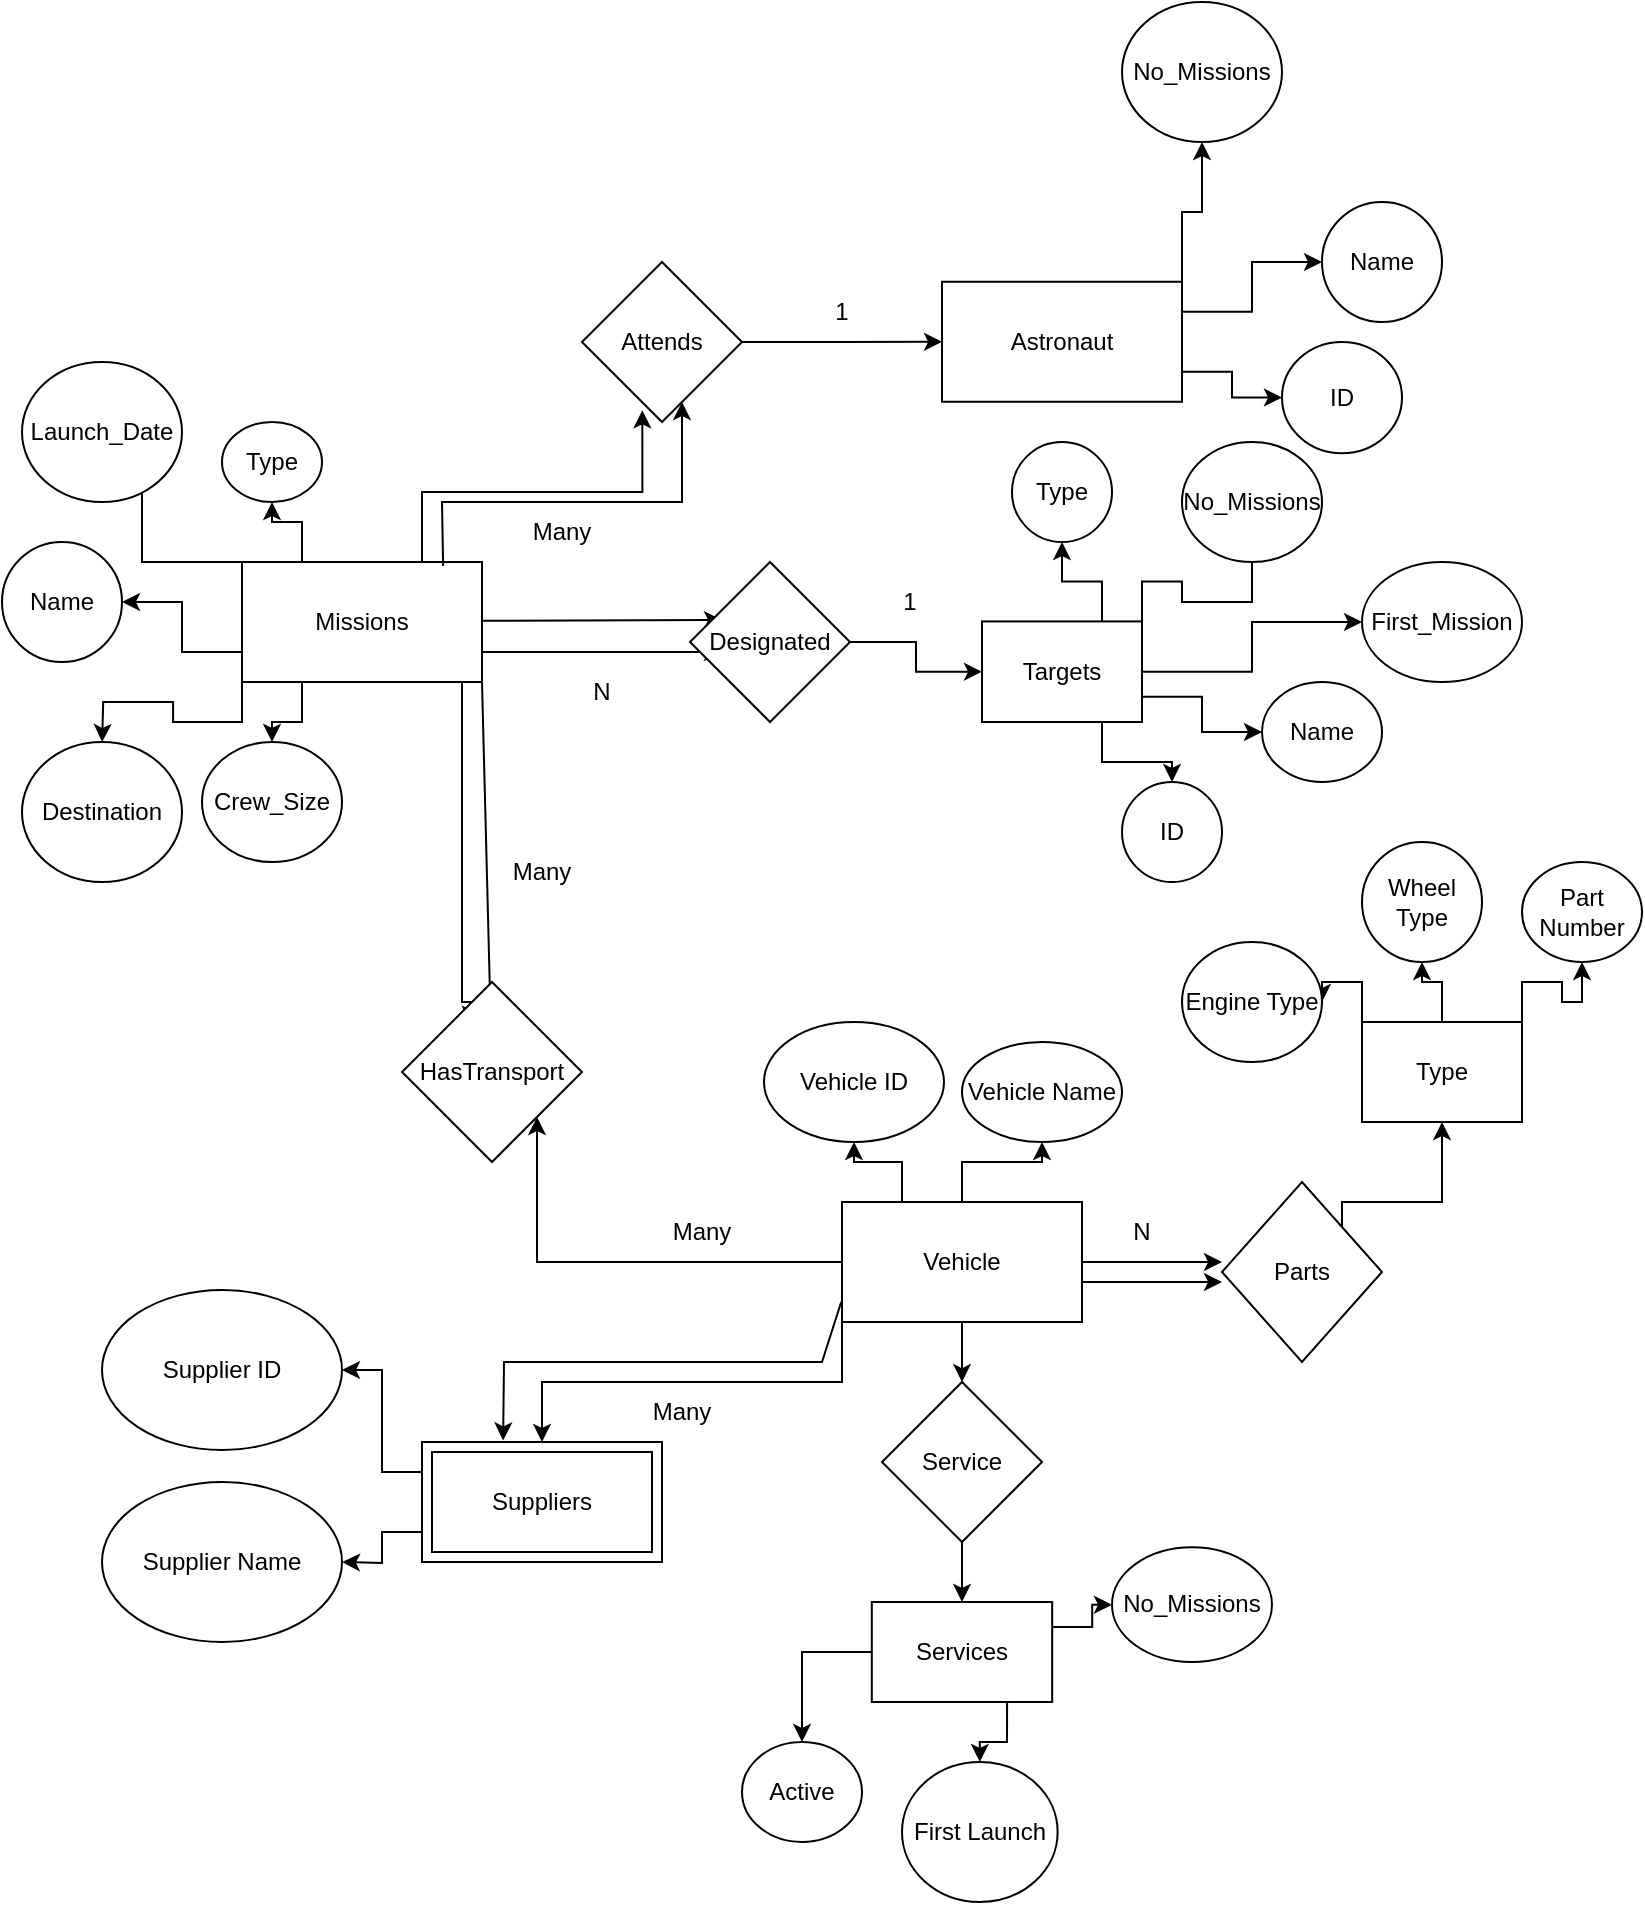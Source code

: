 <mxfile version="15.8.6" type="onedrive"><diagram id="XBpvfzLEzQnLbXprwr3-" name="Page-1"><mxGraphModel dx="2871" dy="2183" grid="1" gridSize="10" guides="1" tooltips="1" connect="1" arrows="1" fold="1" page="1" pageScale="1" pageWidth="827" pageHeight="1169" math="0" shadow="0"><root><mxCell id="0"/><mxCell id="1" parent="0"/><mxCell id="RgcAAxKVc6E2D6G0lPlx-2" style="edgeStyle=orthogonalEdgeStyle;rounded=0;orthogonalLoop=1;jettySize=auto;html=1;exitX=0.75;exitY=0;exitDx=0;exitDy=0;entryX=0.377;entryY=0.927;entryDx=0;entryDy=0;entryPerimeter=0;" edge="1" parent="1" source="RgcAAxKVc6E2D6G0lPlx-1" target="RgcAAxKVc6E2D6G0lPlx-3"><mxGeometry relative="1" as="geometry"><mxPoint x="320" y="100" as="targetPoint"/></mxGeometry></mxCell><mxCell id="RgcAAxKVc6E2D6G0lPlx-15" style="edgeStyle=orthogonalEdgeStyle;rounded=0;orthogonalLoop=1;jettySize=auto;html=1;exitX=0;exitY=0;exitDx=0;exitDy=0;" edge="1" parent="1" source="RgcAAxKVc6E2D6G0lPlx-1"><mxGeometry relative="1" as="geometry"><mxPoint x="109.765" y="179.706" as="targetPoint"/></mxGeometry></mxCell><mxCell id="RgcAAxKVc6E2D6G0lPlx-16" style="edgeStyle=orthogonalEdgeStyle;rounded=0;orthogonalLoop=1;jettySize=auto;html=1;exitX=0;exitY=1;exitDx=0;exitDy=0;" edge="1" parent="1" source="RgcAAxKVc6E2D6G0lPlx-1"><mxGeometry relative="1" as="geometry"><mxPoint x="40.059" y="270" as="targetPoint"/></mxGeometry></mxCell><mxCell id="RgcAAxKVc6E2D6G0lPlx-19" style="edgeStyle=orthogonalEdgeStyle;rounded=0;orthogonalLoop=1;jettySize=auto;html=1;exitX=0;exitY=0.75;exitDx=0;exitDy=0;" edge="1" parent="1" source="RgcAAxKVc6E2D6G0lPlx-1" target="RgcAAxKVc6E2D6G0lPlx-20"><mxGeometry relative="1" as="geometry"><mxPoint x="50" y="210" as="targetPoint"/></mxGeometry></mxCell><mxCell id="RgcAAxKVc6E2D6G0lPlx-25" style="edgeStyle=orthogonalEdgeStyle;rounded=0;orthogonalLoop=1;jettySize=auto;html=1;exitX=0.25;exitY=0;exitDx=0;exitDy=0;" edge="1" parent="1" source="RgcAAxKVc6E2D6G0lPlx-1" target="RgcAAxKVc6E2D6G0lPlx-26"><mxGeometry relative="1" as="geometry"><mxPoint x="110" y="150" as="targetPoint"/></mxGeometry></mxCell><mxCell id="RgcAAxKVc6E2D6G0lPlx-27" style="edgeStyle=orthogonalEdgeStyle;rounded=0;orthogonalLoop=1;jettySize=auto;html=1;exitX=0.25;exitY=1;exitDx=0;exitDy=0;" edge="1" parent="1" source="RgcAAxKVc6E2D6G0lPlx-1" target="RgcAAxKVc6E2D6G0lPlx-28"><mxGeometry relative="1" as="geometry"><mxPoint x="110" y="290" as="targetPoint"/></mxGeometry></mxCell><mxCell id="RgcAAxKVc6E2D6G0lPlx-31" style="edgeStyle=orthogonalEdgeStyle;rounded=0;orthogonalLoop=1;jettySize=auto;html=1;exitX=0.75;exitY=1;exitDx=0;exitDy=0;entryX=0.381;entryY=0.232;entryDx=0;entryDy=0;entryPerimeter=0;" edge="1" parent="1" source="RgcAAxKVc6E2D6G0lPlx-1" target="RgcAAxKVc6E2D6G0lPlx-34"><mxGeometry relative="1" as="geometry"><mxPoint x="220" y="400" as="targetPoint"/><Array as="points"><mxPoint x="220" y="240"/><mxPoint x="220" y="400"/><mxPoint x="224" y="400"/></Array></mxGeometry></mxCell><mxCell id="RgcAAxKVc6E2D6G0lPlx-1" value="Missions" style="rounded=0;whiteSpace=wrap;html=1;" vertex="1" parent="1"><mxGeometry x="110" y="180" width="120" height="60" as="geometry"/></mxCell><mxCell id="RgcAAxKVc6E2D6G0lPlx-5" style="edgeStyle=orthogonalEdgeStyle;rounded=0;orthogonalLoop=1;jettySize=auto;html=1;exitX=1;exitY=0.5;exitDx=0;exitDy=0;" edge="1" parent="1" source="RgcAAxKVc6E2D6G0lPlx-3" target="RgcAAxKVc6E2D6G0lPlx-6"><mxGeometry relative="1" as="geometry"><mxPoint x="520" y="69.882" as="targetPoint"/></mxGeometry></mxCell><mxCell id="RgcAAxKVc6E2D6G0lPlx-3" value="Attends" style="rhombus;whiteSpace=wrap;html=1;" vertex="1" parent="1"><mxGeometry x="280" y="30" width="80" height="80" as="geometry"/></mxCell><mxCell id="RgcAAxKVc6E2D6G0lPlx-4" value="" style="endArrow=classic;html=1;rounded=0;exitX=0.838;exitY=0.034;exitDx=0;exitDy=0;exitPerimeter=0;" edge="1" parent="1" source="RgcAAxKVc6E2D6G0lPlx-1"><mxGeometry width="50" height="50" relative="1" as="geometry"><mxPoint x="380" y="230" as="sourcePoint"/><mxPoint x="330" y="100" as="targetPoint"/><Array as="points"><mxPoint x="210" y="150"/><mxPoint x="330" y="150"/></Array></mxGeometry></mxCell><mxCell id="RgcAAxKVc6E2D6G0lPlx-7" style="edgeStyle=orthogonalEdgeStyle;rounded=0;orthogonalLoop=1;jettySize=auto;html=1;exitX=1;exitY=0;exitDx=0;exitDy=0;" edge="1" parent="1" source="RgcAAxKVc6E2D6G0lPlx-6" target="RgcAAxKVc6E2D6G0lPlx-8"><mxGeometry relative="1" as="geometry"><mxPoint x="630" y="30" as="targetPoint"/></mxGeometry></mxCell><mxCell id="RgcAAxKVc6E2D6G0lPlx-9" style="edgeStyle=orthogonalEdgeStyle;rounded=0;orthogonalLoop=1;jettySize=auto;html=1;exitX=1;exitY=0.25;exitDx=0;exitDy=0;" edge="1" parent="1" source="RgcAAxKVc6E2D6G0lPlx-6" target="RgcAAxKVc6E2D6G0lPlx-10"><mxGeometry relative="1" as="geometry"><mxPoint x="650" y="40" as="targetPoint"/></mxGeometry></mxCell><mxCell id="RgcAAxKVc6E2D6G0lPlx-11" style="edgeStyle=orthogonalEdgeStyle;rounded=0;orthogonalLoop=1;jettySize=auto;html=1;exitX=1;exitY=0.75;exitDx=0;exitDy=0;" edge="1" parent="1" source="RgcAAxKVc6E2D6G0lPlx-6" target="RgcAAxKVc6E2D6G0lPlx-12"><mxGeometry relative="1" as="geometry"><mxPoint x="640" y="84.412" as="targetPoint"/></mxGeometry></mxCell><mxCell id="RgcAAxKVc6E2D6G0lPlx-6" value="Astronaut" style="rounded=0;whiteSpace=wrap;html=1;" vertex="1" parent="1"><mxGeometry x="460" y="39.882" width="120" height="60" as="geometry"/></mxCell><mxCell id="RgcAAxKVc6E2D6G0lPlx-8" value="No_Missions" style="ellipse;whiteSpace=wrap;html=1;" vertex="1" parent="1"><mxGeometry x="550" y="-100" width="80" height="70" as="geometry"/></mxCell><mxCell id="RgcAAxKVc6E2D6G0lPlx-10" value="Name" style="ellipse;whiteSpace=wrap;html=1;" vertex="1" parent="1"><mxGeometry x="650" width="60" height="60" as="geometry"/></mxCell><mxCell id="RgcAAxKVc6E2D6G0lPlx-12" value="ID" style="ellipse;whiteSpace=wrap;html=1;" vertex="1" parent="1"><mxGeometry x="630" y="70" width="60" height="55.59" as="geometry"/></mxCell><mxCell id="RgcAAxKVc6E2D6G0lPlx-13" value="Many" style="text;html=1;strokeColor=none;fillColor=none;align=center;verticalAlign=middle;whiteSpace=wrap;rounded=0;" vertex="1" parent="1"><mxGeometry x="240" y="150" width="60" height="30" as="geometry"/></mxCell><mxCell id="RgcAAxKVc6E2D6G0lPlx-14" value="1" style="text;html=1;strokeColor=none;fillColor=none;align=center;verticalAlign=middle;whiteSpace=wrap;rounded=0;" vertex="1" parent="1"><mxGeometry x="380" y="39.88" width="60" height="30" as="geometry"/></mxCell><mxCell id="RgcAAxKVc6E2D6G0lPlx-18" value="Destination" style="ellipse;whiteSpace=wrap;html=1;" vertex="1" parent="1"><mxGeometry y="270" width="80" height="70" as="geometry"/></mxCell><mxCell id="RgcAAxKVc6E2D6G0lPlx-20" value="Name" style="ellipse;whiteSpace=wrap;html=1;" vertex="1" parent="1"><mxGeometry x="-10" y="170" width="60" height="60" as="geometry"/></mxCell><mxCell id="RgcAAxKVc6E2D6G0lPlx-23" value="Launch_Date" style="ellipse;whiteSpace=wrap;html=1;" vertex="1" parent="1"><mxGeometry y="80" width="80" height="70" as="geometry"/></mxCell><mxCell id="RgcAAxKVc6E2D6G0lPlx-24" value="" style="edgeStyle=orthogonalEdgeStyle;rounded=0;orthogonalLoop=1;jettySize=auto;html=1;exitX=0;exitY=0.25;exitDx=0;exitDy=0;endArrow=none;" edge="1" parent="1" source="RgcAAxKVc6E2D6G0lPlx-1" target="RgcAAxKVc6E2D6G0lPlx-23"><mxGeometry relative="1" as="geometry"><mxPoint x="60" y="150" as="targetPoint"/><mxPoint x="110" y="195" as="sourcePoint"/><Array as="points"><mxPoint x="110" y="180"/><mxPoint x="60" y="180"/></Array></mxGeometry></mxCell><mxCell id="RgcAAxKVc6E2D6G0lPlx-26" value="Type" style="ellipse;whiteSpace=wrap;html=1;" vertex="1" parent="1"><mxGeometry x="100" y="110" width="50" height="40" as="geometry"/></mxCell><mxCell id="RgcAAxKVc6E2D6G0lPlx-28" value="Crew_Size" style="ellipse;whiteSpace=wrap;html=1;" vertex="1" parent="1"><mxGeometry x="90" y="270" width="70" height="60" as="geometry"/></mxCell><mxCell id="RgcAAxKVc6E2D6G0lPlx-33" value="" style="endArrow=classic;html=1;rounded=0;exitX=1;exitY=1;exitDx=0;exitDy=0;startArrow=none;" edge="1" parent="1" source="RgcAAxKVc6E2D6G0lPlx-34"><mxGeometry width="50" height="50" relative="1" as="geometry"><mxPoint x="380" y="230" as="sourcePoint"/><mxPoint x="230" y="400" as="targetPoint"/></mxGeometry></mxCell><mxCell id="RgcAAxKVc6E2D6G0lPlx-34" value="HasTransport" style="rhombus;whiteSpace=wrap;html=1;" vertex="1" parent="1"><mxGeometry x="190" y="390" width="90" height="90" as="geometry"/></mxCell><mxCell id="RgcAAxKVc6E2D6G0lPlx-35" value="" style="endArrow=none;html=1;rounded=0;exitX=1;exitY=1;exitDx=0;exitDy=0;" edge="1" parent="1" source="RgcAAxKVc6E2D6G0lPlx-1" target="RgcAAxKVc6E2D6G0lPlx-34"><mxGeometry width="50" height="50" relative="1" as="geometry"><mxPoint x="230" y="240" as="sourcePoint"/><mxPoint x="230" y="400" as="targetPoint"/></mxGeometry></mxCell><mxCell id="RgcAAxKVc6E2D6G0lPlx-36" value="Many" style="text;html=1;strokeColor=none;fillColor=none;align=center;verticalAlign=middle;whiteSpace=wrap;rounded=0;" vertex="1" parent="1"><mxGeometry x="230" y="320" width="60" height="30" as="geometry"/></mxCell><mxCell id="RgcAAxKVc6E2D6G0lPlx-37" value="" style="endArrow=classic;html=1;rounded=0;" edge="1" parent="1"><mxGeometry width="50" height="50" relative="1" as="geometry"><mxPoint x="230" y="209.41" as="sourcePoint"/><mxPoint x="350" y="209" as="targetPoint"/></mxGeometry></mxCell><mxCell id="RgcAAxKVc6E2D6G0lPlx-38" value="" style="endArrow=classic;html=1;rounded=0;exitX=1;exitY=0.75;exitDx=0;exitDy=0;" edge="1" parent="1" source="RgcAAxKVc6E2D6G0lPlx-1"><mxGeometry width="50" height="50" relative="1" as="geometry"><mxPoint x="240" y="230" as="sourcePoint"/><mxPoint x="350" y="225" as="targetPoint"/></mxGeometry></mxCell><mxCell id="RgcAAxKVc6E2D6G0lPlx-40" style="edgeStyle=orthogonalEdgeStyle;rounded=0;orthogonalLoop=1;jettySize=auto;html=1;exitX=1;exitY=0.5;exitDx=0;exitDy=0;" edge="1" parent="1" source="RgcAAxKVc6E2D6G0lPlx-39" target="RgcAAxKVc6E2D6G0lPlx-41"><mxGeometry relative="1" as="geometry"><mxPoint x="510" y="219.706" as="targetPoint"/></mxGeometry></mxCell><mxCell id="RgcAAxKVc6E2D6G0lPlx-39" value="Designated" style="rhombus;whiteSpace=wrap;html=1;" vertex="1" parent="1"><mxGeometry x="334" y="180" width="80" height="80" as="geometry"/></mxCell><mxCell id="RgcAAxKVc6E2D6G0lPlx-42" style="edgeStyle=orthogonalEdgeStyle;rounded=0;orthogonalLoop=1;jettySize=auto;html=1;exitX=0.75;exitY=1;exitDx=0;exitDy=0;" edge="1" parent="1" source="RgcAAxKVc6E2D6G0lPlx-41" target="RgcAAxKVc6E2D6G0lPlx-43"><mxGeometry relative="1" as="geometry"><mxPoint x="600" y="300" as="targetPoint"/></mxGeometry></mxCell><mxCell id="RgcAAxKVc6E2D6G0lPlx-44" style="edgeStyle=orthogonalEdgeStyle;rounded=0;orthogonalLoop=1;jettySize=auto;html=1;exitX=1;exitY=0.75;exitDx=0;exitDy=0;" edge="1" parent="1" source="RgcAAxKVc6E2D6G0lPlx-41" target="RgcAAxKVc6E2D6G0lPlx-45"><mxGeometry relative="1" as="geometry"><mxPoint x="650" y="260" as="targetPoint"/></mxGeometry></mxCell><mxCell id="RgcAAxKVc6E2D6G0lPlx-46" style="edgeStyle=orthogonalEdgeStyle;rounded=0;orthogonalLoop=1;jettySize=auto;html=1;exitX=1;exitY=0.5;exitDx=0;exitDy=0;" edge="1" parent="1" source="RgcAAxKVc6E2D6G0lPlx-41" target="RgcAAxKVc6E2D6G0lPlx-47"><mxGeometry relative="1" as="geometry"><mxPoint x="690" y="220" as="targetPoint"/></mxGeometry></mxCell><mxCell id="RgcAAxKVc6E2D6G0lPlx-51" style="edgeStyle=orthogonalEdgeStyle;rounded=0;orthogonalLoop=1;jettySize=auto;html=1;exitX=0.75;exitY=0;exitDx=0;exitDy=0;" edge="1" parent="1" source="RgcAAxKVc6E2D6G0lPlx-41" target="RgcAAxKVc6E2D6G0lPlx-52"><mxGeometry relative="1" as="geometry"><mxPoint x="530" y="170" as="targetPoint"/></mxGeometry></mxCell><mxCell id="RgcAAxKVc6E2D6G0lPlx-41" value="Targets" style="rounded=0;whiteSpace=wrap;html=1;" vertex="1" parent="1"><mxGeometry x="480" y="209.71" width="80" height="50.29" as="geometry"/></mxCell><mxCell id="RgcAAxKVc6E2D6G0lPlx-43" value="ID" style="ellipse;whiteSpace=wrap;html=1;" vertex="1" parent="1"><mxGeometry x="550" y="290" width="50" height="50" as="geometry"/></mxCell><mxCell id="RgcAAxKVc6E2D6G0lPlx-45" value="Name" style="ellipse;whiteSpace=wrap;html=1;" vertex="1" parent="1"><mxGeometry x="620" y="240" width="60" height="50" as="geometry"/></mxCell><mxCell id="RgcAAxKVc6E2D6G0lPlx-47" value="First_Mission" style="ellipse;whiteSpace=wrap;html=1;" vertex="1" parent="1"><mxGeometry x="670" y="180" width="80" height="60" as="geometry"/></mxCell><mxCell id="RgcAAxKVc6E2D6G0lPlx-49" value="No_Missions" style="ellipse;whiteSpace=wrap;html=1;" vertex="1" parent="1"><mxGeometry x="580" y="120" width="70" height="60" as="geometry"/></mxCell><mxCell id="RgcAAxKVc6E2D6G0lPlx-50" value="" style="edgeStyle=orthogonalEdgeStyle;rounded=0;orthogonalLoop=1;jettySize=auto;html=1;exitX=1;exitY=0;exitDx=0;exitDy=0;endArrow=none;" edge="1" parent="1" source="RgcAAxKVc6E2D6G0lPlx-41" target="RgcAAxKVc6E2D6G0lPlx-49"><mxGeometry relative="1" as="geometry"><mxPoint x="620" y="180" as="targetPoint"/><mxPoint x="560" y="209.71" as="sourcePoint"/></mxGeometry></mxCell><mxCell id="RgcAAxKVc6E2D6G0lPlx-52" value="Type" style="ellipse;whiteSpace=wrap;html=1;" vertex="1" parent="1"><mxGeometry x="495" y="120" width="50" height="50" as="geometry"/></mxCell><mxCell id="RgcAAxKVc6E2D6G0lPlx-57" style="edgeStyle=orthogonalEdgeStyle;rounded=0;orthogonalLoop=1;jettySize=auto;html=1;exitX=1;exitY=0.5;exitDx=0;exitDy=0;" edge="1" parent="1" source="RgcAAxKVc6E2D6G0lPlx-56"><mxGeometry relative="1" as="geometry"><mxPoint x="600" y="530" as="targetPoint"/></mxGeometry></mxCell><mxCell id="RgcAAxKVc6E2D6G0lPlx-69" style="edgeStyle=orthogonalEdgeStyle;rounded=0;orthogonalLoop=1;jettySize=auto;html=1;exitX=0;exitY=0.5;exitDx=0;exitDy=0;entryX=1;entryY=1;entryDx=0;entryDy=0;" edge="1" parent="1" source="RgcAAxKVc6E2D6G0lPlx-56" target="RgcAAxKVc6E2D6G0lPlx-34"><mxGeometry relative="1" as="geometry"/></mxCell><mxCell id="RgcAAxKVc6E2D6G0lPlx-72" style="edgeStyle=orthogonalEdgeStyle;rounded=0;orthogonalLoop=1;jettySize=auto;html=1;exitX=0.5;exitY=1;exitDx=0;exitDy=0;" edge="1" parent="1" source="RgcAAxKVc6E2D6G0lPlx-56" target="RgcAAxKVc6E2D6G0lPlx-73"><mxGeometry relative="1" as="geometry"><mxPoint x="469.824" y="660" as="targetPoint"/></mxGeometry></mxCell><mxCell id="RgcAAxKVc6E2D6G0lPlx-88" style="edgeStyle=orthogonalEdgeStyle;rounded=0;orthogonalLoop=1;jettySize=auto;html=1;exitX=0;exitY=1;exitDx=0;exitDy=0;" edge="1" parent="1" source="RgcAAxKVc6E2D6G0lPlx-56" target="RgcAAxKVc6E2D6G0lPlx-89"><mxGeometry relative="1" as="geometry"><mxPoint x="220" y="640" as="targetPoint"/></mxGeometry></mxCell><mxCell id="RgcAAxKVc6E2D6G0lPlx-98" style="edgeStyle=orthogonalEdgeStyle;rounded=0;orthogonalLoop=1;jettySize=auto;html=1;exitX=0.25;exitY=0;exitDx=0;exitDy=0;" edge="1" parent="1" source="RgcAAxKVc6E2D6G0lPlx-56" target="RgcAAxKVc6E2D6G0lPlx-99"><mxGeometry relative="1" as="geometry"><mxPoint x="430" y="450" as="targetPoint"/></mxGeometry></mxCell><mxCell id="RgcAAxKVc6E2D6G0lPlx-100" style="edgeStyle=orthogonalEdgeStyle;rounded=0;orthogonalLoop=1;jettySize=auto;html=1;exitX=0.5;exitY=0;exitDx=0;exitDy=0;" edge="1" parent="1" source="RgcAAxKVc6E2D6G0lPlx-56" target="RgcAAxKVc6E2D6G0lPlx-101"><mxGeometry relative="1" as="geometry"><mxPoint x="490" y="460" as="targetPoint"/></mxGeometry></mxCell><mxCell id="RgcAAxKVc6E2D6G0lPlx-56" value="Vehicle" style="rounded=0;whiteSpace=wrap;html=1;" vertex="1" parent="1"><mxGeometry x="410" y="500" width="120" height="60" as="geometry"/></mxCell><mxCell id="RgcAAxKVc6E2D6G0lPlx-58" value="" style="endArrow=classic;html=1;rounded=0;" edge="1" parent="1"><mxGeometry width="50" height="50" relative="1" as="geometry"><mxPoint x="530" y="540" as="sourcePoint"/><mxPoint x="600" y="540" as="targetPoint"/></mxGeometry></mxCell><mxCell id="RgcAAxKVc6E2D6G0lPlx-60" style="edgeStyle=orthogonalEdgeStyle;rounded=0;orthogonalLoop=1;jettySize=auto;html=1;exitX=1;exitY=0;exitDx=0;exitDy=0;" edge="1" parent="1" source="RgcAAxKVc6E2D6G0lPlx-59"><mxGeometry relative="1" as="geometry"><mxPoint x="710" y="460" as="targetPoint"/><Array as="points"><mxPoint x="660" y="500"/><mxPoint x="710" y="500"/></Array></mxGeometry></mxCell><mxCell id="RgcAAxKVc6E2D6G0lPlx-59" value="Parts" style="rhombus;whiteSpace=wrap;html=1;" vertex="1" parent="1"><mxGeometry x="600" y="490" width="80" height="90" as="geometry"/></mxCell><mxCell id="RgcAAxKVc6E2D6G0lPlx-62" style="edgeStyle=orthogonalEdgeStyle;rounded=0;orthogonalLoop=1;jettySize=auto;html=1;exitX=1;exitY=0;exitDx=0;exitDy=0;" edge="1" parent="1" source="RgcAAxKVc6E2D6G0lPlx-61" target="RgcAAxKVc6E2D6G0lPlx-63"><mxGeometry relative="1" as="geometry"><mxPoint x="770" y="380" as="targetPoint"/></mxGeometry></mxCell><mxCell id="RgcAAxKVc6E2D6G0lPlx-64" style="edgeStyle=orthogonalEdgeStyle;rounded=0;orthogonalLoop=1;jettySize=auto;html=1;exitX=0.5;exitY=0;exitDx=0;exitDy=0;" edge="1" parent="1" source="RgcAAxKVc6E2D6G0lPlx-61" target="RgcAAxKVc6E2D6G0lPlx-65"><mxGeometry relative="1" as="geometry"><mxPoint x="700" y="370" as="targetPoint"/></mxGeometry></mxCell><mxCell id="RgcAAxKVc6E2D6G0lPlx-66" style="edgeStyle=orthogonalEdgeStyle;rounded=0;orthogonalLoop=1;jettySize=auto;html=1;exitX=0;exitY=0;exitDx=0;exitDy=0;" edge="1" parent="1" source="RgcAAxKVc6E2D6G0lPlx-61" target="RgcAAxKVc6E2D6G0lPlx-67"><mxGeometry relative="1" as="geometry"><mxPoint x="640" y="400" as="targetPoint"/></mxGeometry></mxCell><mxCell id="RgcAAxKVc6E2D6G0lPlx-61" value="Type" style="rounded=0;whiteSpace=wrap;html=1;" vertex="1" parent="1"><mxGeometry x="670" y="410" width="80" height="50" as="geometry"/></mxCell><mxCell id="RgcAAxKVc6E2D6G0lPlx-63" value="Part Number" style="ellipse;whiteSpace=wrap;html=1;" vertex="1" parent="1"><mxGeometry x="750" y="330" width="60" height="50" as="geometry"/></mxCell><mxCell id="RgcAAxKVc6E2D6G0lPlx-65" value="Wheel Type" style="ellipse;whiteSpace=wrap;html=1;" vertex="1" parent="1"><mxGeometry x="670" y="320" width="60" height="60" as="geometry"/></mxCell><mxCell id="RgcAAxKVc6E2D6G0lPlx-67" value="Engine Type" style="ellipse;whiteSpace=wrap;html=1;" vertex="1" parent="1"><mxGeometry x="580" y="370" width="70" height="60" as="geometry"/></mxCell><mxCell id="RgcAAxKVc6E2D6G0lPlx-70" value="Many" style="text;html=1;strokeColor=none;fillColor=none;align=center;verticalAlign=middle;whiteSpace=wrap;rounded=0;" vertex="1" parent="1"><mxGeometry x="310" y="500" width="60" height="30" as="geometry"/></mxCell><mxCell id="RgcAAxKVc6E2D6G0lPlx-71" value="N" style="text;html=1;strokeColor=none;fillColor=none;align=center;verticalAlign=middle;whiteSpace=wrap;rounded=0;" vertex="1" parent="1"><mxGeometry x="530" y="500" width="60" height="30" as="geometry"/></mxCell><mxCell id="RgcAAxKVc6E2D6G0lPlx-74" style="edgeStyle=orthogonalEdgeStyle;rounded=0;orthogonalLoop=1;jettySize=auto;html=1;exitX=0.5;exitY=1;exitDx=0;exitDy=0;" edge="1" parent="1" source="RgcAAxKVc6E2D6G0lPlx-73" target="RgcAAxKVc6E2D6G0lPlx-75"><mxGeometry relative="1" as="geometry"><mxPoint x="469.824" y="730" as="targetPoint"/></mxGeometry></mxCell><mxCell id="RgcAAxKVc6E2D6G0lPlx-73" value="Service" style="rhombus;whiteSpace=wrap;html=1;" vertex="1" parent="1"><mxGeometry x="430.004" y="590" width="80" height="80" as="geometry"/></mxCell><mxCell id="RgcAAxKVc6E2D6G0lPlx-76" style="edgeStyle=orthogonalEdgeStyle;rounded=0;orthogonalLoop=1;jettySize=auto;html=1;exitX=1;exitY=0.25;exitDx=0;exitDy=0;" edge="1" parent="1" source="RgcAAxKVc6E2D6G0lPlx-75" target="RgcAAxKVc6E2D6G0lPlx-77"><mxGeometry relative="1" as="geometry"><mxPoint x="560" y="712.647" as="targetPoint"/></mxGeometry></mxCell><mxCell id="RgcAAxKVc6E2D6G0lPlx-78" style="edgeStyle=orthogonalEdgeStyle;rounded=0;orthogonalLoop=1;jettySize=auto;html=1;exitX=0.75;exitY=1;exitDx=0;exitDy=0;" edge="1" parent="1" source="RgcAAxKVc6E2D6G0lPlx-75" target="RgcAAxKVc6E2D6G0lPlx-79"><mxGeometry relative="1" as="geometry"><mxPoint x="492.176" y="800" as="targetPoint"/></mxGeometry></mxCell><mxCell id="RgcAAxKVc6E2D6G0lPlx-84" style="edgeStyle=orthogonalEdgeStyle;rounded=0;orthogonalLoop=1;jettySize=auto;html=1;exitX=0;exitY=0.5;exitDx=0;exitDy=0;" edge="1" parent="1" source="RgcAAxKVc6E2D6G0lPlx-75" target="RgcAAxKVc6E2D6G0lPlx-85"><mxGeometry relative="1" as="geometry"><mxPoint x="380" y="760" as="targetPoint"/></mxGeometry></mxCell><mxCell id="RgcAAxKVc6E2D6G0lPlx-75" value="Services" style="rounded=0;whiteSpace=wrap;html=1;" vertex="1" parent="1"><mxGeometry x="424.91" y="700" width="90.18" height="50" as="geometry"/></mxCell><mxCell id="RgcAAxKVc6E2D6G0lPlx-77" value="No_Missions" style="ellipse;whiteSpace=wrap;html=1;" vertex="1" parent="1"><mxGeometry x="545" y="672.65" width="80" height="57.35" as="geometry"/></mxCell><mxCell id="RgcAAxKVc6E2D6G0lPlx-79" value="First Launch" style="ellipse;whiteSpace=wrap;html=1;" vertex="1" parent="1"><mxGeometry x="440" y="780" width="77.82" height="70" as="geometry"/></mxCell><mxCell id="RgcAAxKVc6E2D6G0lPlx-82" value="1" style="text;html=1;strokeColor=none;fillColor=none;align=center;verticalAlign=middle;whiteSpace=wrap;rounded=0;" vertex="1" parent="1"><mxGeometry x="414" y="185" width="60" height="30" as="geometry"/></mxCell><mxCell id="RgcAAxKVc6E2D6G0lPlx-83" value="N" style="text;html=1;strokeColor=none;fillColor=none;align=center;verticalAlign=middle;whiteSpace=wrap;rounded=0;" vertex="1" parent="1"><mxGeometry x="260" y="230" width="60" height="30" as="geometry"/></mxCell><mxCell id="RgcAAxKVc6E2D6G0lPlx-85" value="Active" style="ellipse;whiteSpace=wrap;html=1;" vertex="1" parent="1"><mxGeometry x="360" y="770" width="60" height="50" as="geometry"/></mxCell><mxCell id="RgcAAxKVc6E2D6G0lPlx-90" style="edgeStyle=orthogonalEdgeStyle;rounded=0;orthogonalLoop=1;jettySize=auto;html=1;exitX=0;exitY=0.25;exitDx=0;exitDy=0;" edge="1" parent="1" source="RgcAAxKVc6E2D6G0lPlx-89" target="RgcAAxKVc6E2D6G0lPlx-91"><mxGeometry relative="1" as="geometry"><mxPoint x="120" y="590" as="targetPoint"/></mxGeometry></mxCell><mxCell id="RgcAAxKVc6E2D6G0lPlx-92" style="edgeStyle=orthogonalEdgeStyle;rounded=0;orthogonalLoop=1;jettySize=auto;html=1;exitX=0;exitY=0.75;exitDx=0;exitDy=0;" edge="1" parent="1" source="RgcAAxKVc6E2D6G0lPlx-89"><mxGeometry relative="1" as="geometry"><mxPoint x="160" y="680" as="targetPoint"/></mxGeometry></mxCell><mxCell id="RgcAAxKVc6E2D6G0lPlx-89" value="Suppliers" style="shape=ext;margin=3;double=1;whiteSpace=wrap;html=1;align=center;" vertex="1" parent="1"><mxGeometry x="200" y="620" width="120" height="60" as="geometry"/></mxCell><mxCell id="RgcAAxKVc6E2D6G0lPlx-91" value="Supplier ID" style="ellipse;whiteSpace=wrap;html=1;" vertex="1" parent="1"><mxGeometry x="40" y="544" width="120" height="80" as="geometry"/></mxCell><mxCell id="RgcAAxKVc6E2D6G0lPlx-94" value="Supplier Name" style="ellipse;whiteSpace=wrap;html=1;" vertex="1" parent="1"><mxGeometry x="40" y="640" width="120" height="80" as="geometry"/></mxCell><mxCell id="RgcAAxKVc6E2D6G0lPlx-95" value="" style="endArrow=classic;html=1;rounded=0;exitX=-0.003;exitY=0.831;exitDx=0;exitDy=0;exitPerimeter=0;entryX=0.338;entryY=-0.013;entryDx=0;entryDy=0;entryPerimeter=0;" edge="1" parent="1" source="RgcAAxKVc6E2D6G0lPlx-56" target="RgcAAxKVc6E2D6G0lPlx-89"><mxGeometry width="50" height="50" relative="1" as="geometry"><mxPoint x="295" y="585" as="sourcePoint"/><mxPoint x="190" y="580" as="targetPoint"/><Array as="points"><mxPoint x="400" y="580"/><mxPoint x="300" y="580"/><mxPoint x="241" y="580"/></Array></mxGeometry></mxCell><mxCell id="RgcAAxKVc6E2D6G0lPlx-96" value="Many" style="text;html=1;strokeColor=none;fillColor=none;align=center;verticalAlign=middle;whiteSpace=wrap;rounded=0;" vertex="1" parent="1"><mxGeometry x="300" y="590" width="60" height="30" as="geometry"/></mxCell><mxCell id="RgcAAxKVc6E2D6G0lPlx-99" value="Vehicle ID" style="ellipse;whiteSpace=wrap;html=1;" vertex="1" parent="1"><mxGeometry x="371" y="410" width="90" height="60" as="geometry"/></mxCell><mxCell id="RgcAAxKVc6E2D6G0lPlx-101" value="Vehicle Name" style="ellipse;whiteSpace=wrap;html=1;" vertex="1" parent="1"><mxGeometry x="470" y="420" width="80" height="50" as="geometry"/></mxCell></root></mxGraphModel></diagram></mxfile>